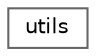 digraph "Graphical Class Hierarchy"
{
 // LATEX_PDF_SIZE
  bgcolor="transparent";
  edge [fontname=Helvetica,fontsize=10,labelfontname=Helvetica,labelfontsize=10];
  node [fontname=Helvetica,fontsize=10,shape=box,height=0.2,width=0.4];
  rankdir="LR";
  Node0 [id="Node000000",label="utils",height=0.2,width=0.4,color="grey40", fillcolor="white", style="filled",URL="$d2/dcb/structchdr_1_1utils.html",tooltip="A static utility class containing common utility functions across the library."];
}

